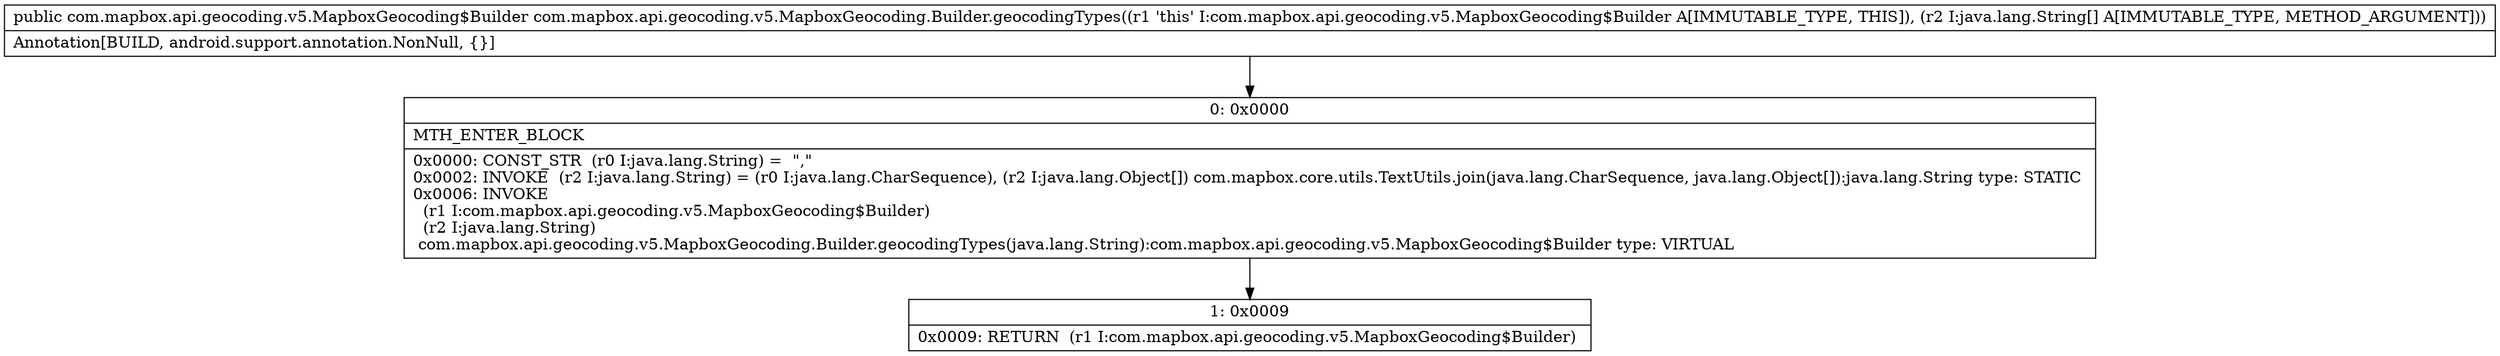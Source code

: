 digraph "CFG forcom.mapbox.api.geocoding.v5.MapboxGeocoding.Builder.geocodingTypes([Ljava\/lang\/String;)Lcom\/mapbox\/api\/geocoding\/v5\/MapboxGeocoding$Builder;" {
Node_0 [shape=record,label="{0\:\ 0x0000|MTH_ENTER_BLOCK\l|0x0000: CONST_STR  (r0 I:java.lang.String) =  \",\" \l0x0002: INVOKE  (r2 I:java.lang.String) = (r0 I:java.lang.CharSequence), (r2 I:java.lang.Object[]) com.mapbox.core.utils.TextUtils.join(java.lang.CharSequence, java.lang.Object[]):java.lang.String type: STATIC \l0x0006: INVOKE  \l  (r1 I:com.mapbox.api.geocoding.v5.MapboxGeocoding$Builder)\l  (r2 I:java.lang.String)\l com.mapbox.api.geocoding.v5.MapboxGeocoding.Builder.geocodingTypes(java.lang.String):com.mapbox.api.geocoding.v5.MapboxGeocoding$Builder type: VIRTUAL \l}"];
Node_1 [shape=record,label="{1\:\ 0x0009|0x0009: RETURN  (r1 I:com.mapbox.api.geocoding.v5.MapboxGeocoding$Builder) \l}"];
MethodNode[shape=record,label="{public com.mapbox.api.geocoding.v5.MapboxGeocoding$Builder com.mapbox.api.geocoding.v5.MapboxGeocoding.Builder.geocodingTypes((r1 'this' I:com.mapbox.api.geocoding.v5.MapboxGeocoding$Builder A[IMMUTABLE_TYPE, THIS]), (r2 I:java.lang.String[] A[IMMUTABLE_TYPE, METHOD_ARGUMENT]))  | Annotation[BUILD, android.support.annotation.NonNull, \{\}]\l}"];
MethodNode -> Node_0;
Node_0 -> Node_1;
}

